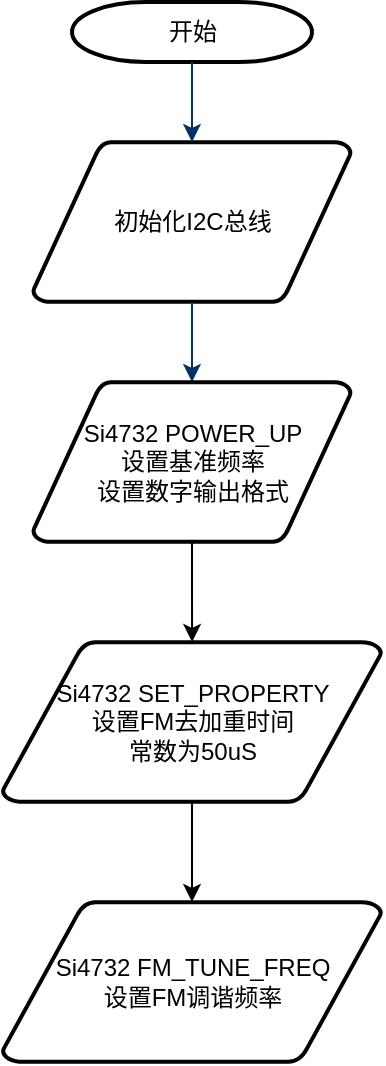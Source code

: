 <mxfile version="20.4.0" type="github">
  <diagram id="6a731a19-8d31-9384-78a2-239565b7b9f0" name="Page-1">
    <mxGraphModel dx="1422" dy="794" grid="1" gridSize="10" guides="1" tooltips="1" connect="1" arrows="1" fold="1" page="1" pageScale="1" pageWidth="1169" pageHeight="827" background="none" math="0" shadow="0">
      <root>
        <mxCell id="0" />
        <mxCell id="1" parent="0" />
        <mxCell id="2" value="开始" style="shape=mxgraph.flowchart.terminator;strokeWidth=2;gradientColor=none;gradientDirection=north;fontStyle=0;html=1;" parent="1" vertex="1">
          <mxGeometry x="260" y="60" width="120" height="30" as="geometry" />
        </mxCell>
        <mxCell id="3" value="初始化I2C总线" style="shape=mxgraph.flowchart.data;strokeWidth=2;gradientColor=none;gradientDirection=north;fontStyle=0;html=1;" parent="1" vertex="1">
          <mxGeometry x="240.5" y="130" width="159" height="80" as="geometry" />
        </mxCell>
        <mxCell id="7" style="fontStyle=1;strokeColor=#003366;strokeWidth=1;html=1;" parent="1" source="2" target="3" edge="1">
          <mxGeometry relative="1" as="geometry" />
        </mxCell>
        <mxCell id="8" style="fontStyle=1;strokeColor=#003366;strokeWidth=1;html=1;" parent="1" source="3" edge="1">
          <mxGeometry relative="1" as="geometry">
            <mxPoint x="320" y="250" as="targetPoint" />
          </mxGeometry>
        </mxCell>
        <mxCell id="eu9vTvMyQ3R2iKEb0eSh-58" value="" style="edgeStyle=orthogonalEdgeStyle;rounded=0;orthogonalLoop=1;jettySize=auto;html=1;" edge="1" parent="1" source="eu9vTvMyQ3R2iKEb0eSh-55" target="eu9vTvMyQ3R2iKEb0eSh-56">
          <mxGeometry relative="1" as="geometry" />
        </mxCell>
        <mxCell id="eu9vTvMyQ3R2iKEb0eSh-55" value="Si4732 POWER_UP&lt;br&gt;设置基准频率&lt;br&gt;设置数字输出格式" style="shape=mxgraph.flowchart.data;strokeWidth=2;gradientColor=none;gradientDirection=north;fontStyle=0;html=1;" vertex="1" parent="1">
          <mxGeometry x="240.5" y="250" width="159" height="80" as="geometry" />
        </mxCell>
        <mxCell id="eu9vTvMyQ3R2iKEb0eSh-60" value="" style="edgeStyle=orthogonalEdgeStyle;rounded=0;orthogonalLoop=1;jettySize=auto;html=1;" edge="1" parent="1" source="eu9vTvMyQ3R2iKEb0eSh-56" target="eu9vTvMyQ3R2iKEb0eSh-59">
          <mxGeometry relative="1" as="geometry" />
        </mxCell>
        <mxCell id="eu9vTvMyQ3R2iKEb0eSh-56" value="Si4732 SET_PROPERTY&lt;br&gt;设置FM去加重时间&lt;br&gt;常数为50uS" style="shape=mxgraph.flowchart.data;strokeWidth=2;gradientColor=none;gradientDirection=north;fontStyle=0;html=1;" vertex="1" parent="1">
          <mxGeometry x="225.25" y="380" width="189.5" height="80" as="geometry" />
        </mxCell>
        <mxCell id="eu9vTvMyQ3R2iKEb0eSh-59" value="Si4732 FM_TUNE_FREQ&lt;br&gt;设置FM调谐频率" style="shape=mxgraph.flowchart.data;strokeWidth=2;gradientColor=none;gradientDirection=north;fontStyle=0;html=1;" vertex="1" parent="1">
          <mxGeometry x="225.25" y="510" width="189.5" height="80" as="geometry" />
        </mxCell>
      </root>
    </mxGraphModel>
  </diagram>
</mxfile>
